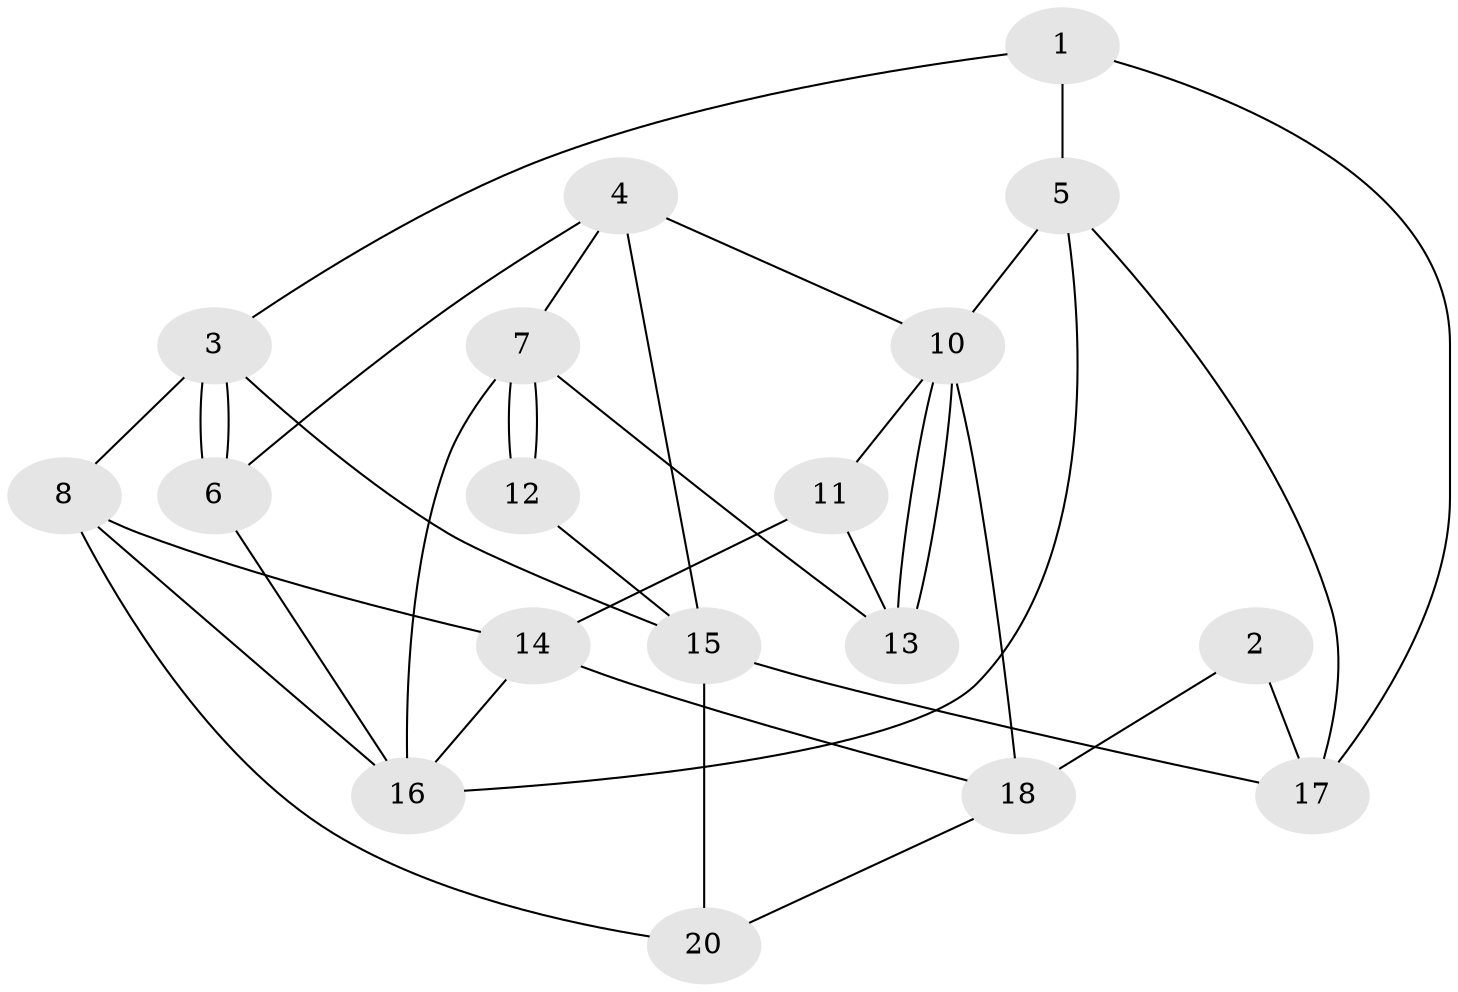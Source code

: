 // Generated by graph-tools (version 1.1) at 2025/46/02/15/25 05:46:28]
// undirected, 18 vertices, 36 edges
graph export_dot {
graph [start="1"]
  node [color=gray90,style=filled];
  1 [super="+19"];
  2 [super="+9"];
  3;
  4 [super="+19"];
  5;
  6;
  7;
  8;
  10;
  11;
  12;
  13;
  14;
  15 [super="+9"];
  16;
  17;
  18;
  20;
  1 -- 17;
  1 -- 3;
  1 -- 5;
  2 -- 17;
  2 -- 18;
  3 -- 6;
  3 -- 6;
  3 -- 15;
  3 -- 8;
  4 -- 7;
  4 -- 10;
  4 -- 6;
  4 -- 15;
  5 -- 16;
  5 -- 10;
  5 -- 17;
  6 -- 16;
  7 -- 16;
  7 -- 12;
  7 -- 12;
  7 -- 13;
  8 -- 14;
  8 -- 16;
  8 -- 20;
  10 -- 13;
  10 -- 13;
  10 -- 11;
  10 -- 18;
  11 -- 13;
  11 -- 14;
  12 -- 15;
  14 -- 16;
  14 -- 18;
  15 -- 20;
  15 -- 17;
  18 -- 20;
}
